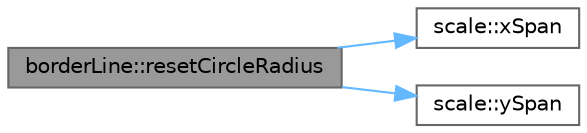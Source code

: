 digraph "borderLine::resetCircleRadius"
{
 // LATEX_PDF_SIZE
  bgcolor="transparent";
  edge [fontname=Helvetica,fontsize=10,labelfontname=Helvetica,labelfontsize=10];
  node [fontname=Helvetica,fontsize=10,shape=box,height=0.2,width=0.4];
  rankdir="LR";
  Node1 [id="Node000001",label="borderLine::resetCircleRadius",height=0.2,width=0.4,color="gray40", fillcolor="grey60", style="filled", fontcolor="black",tooltip=" "];
  Node1 -> Node2 [id="edge1_Node000001_Node000002",color="steelblue1",style="solid",tooltip=" "];
  Node2 [id="Node000002",label="scale::xSpan",height=0.2,width=0.4,color="grey40", fillcolor="white", style="filled",URL="$classscale.html#a1cd116a8f255c3660eae870504576311",tooltip=" "];
  Node1 -> Node3 [id="edge2_Node000001_Node000003",color="steelblue1",style="solid",tooltip=" "];
  Node3 [id="Node000003",label="scale::ySpan",height=0.2,width=0.4,color="grey40", fillcolor="white", style="filled",URL="$classscale.html#ace505d3010c0fd26e71210f05c287747",tooltip=" "];
}
